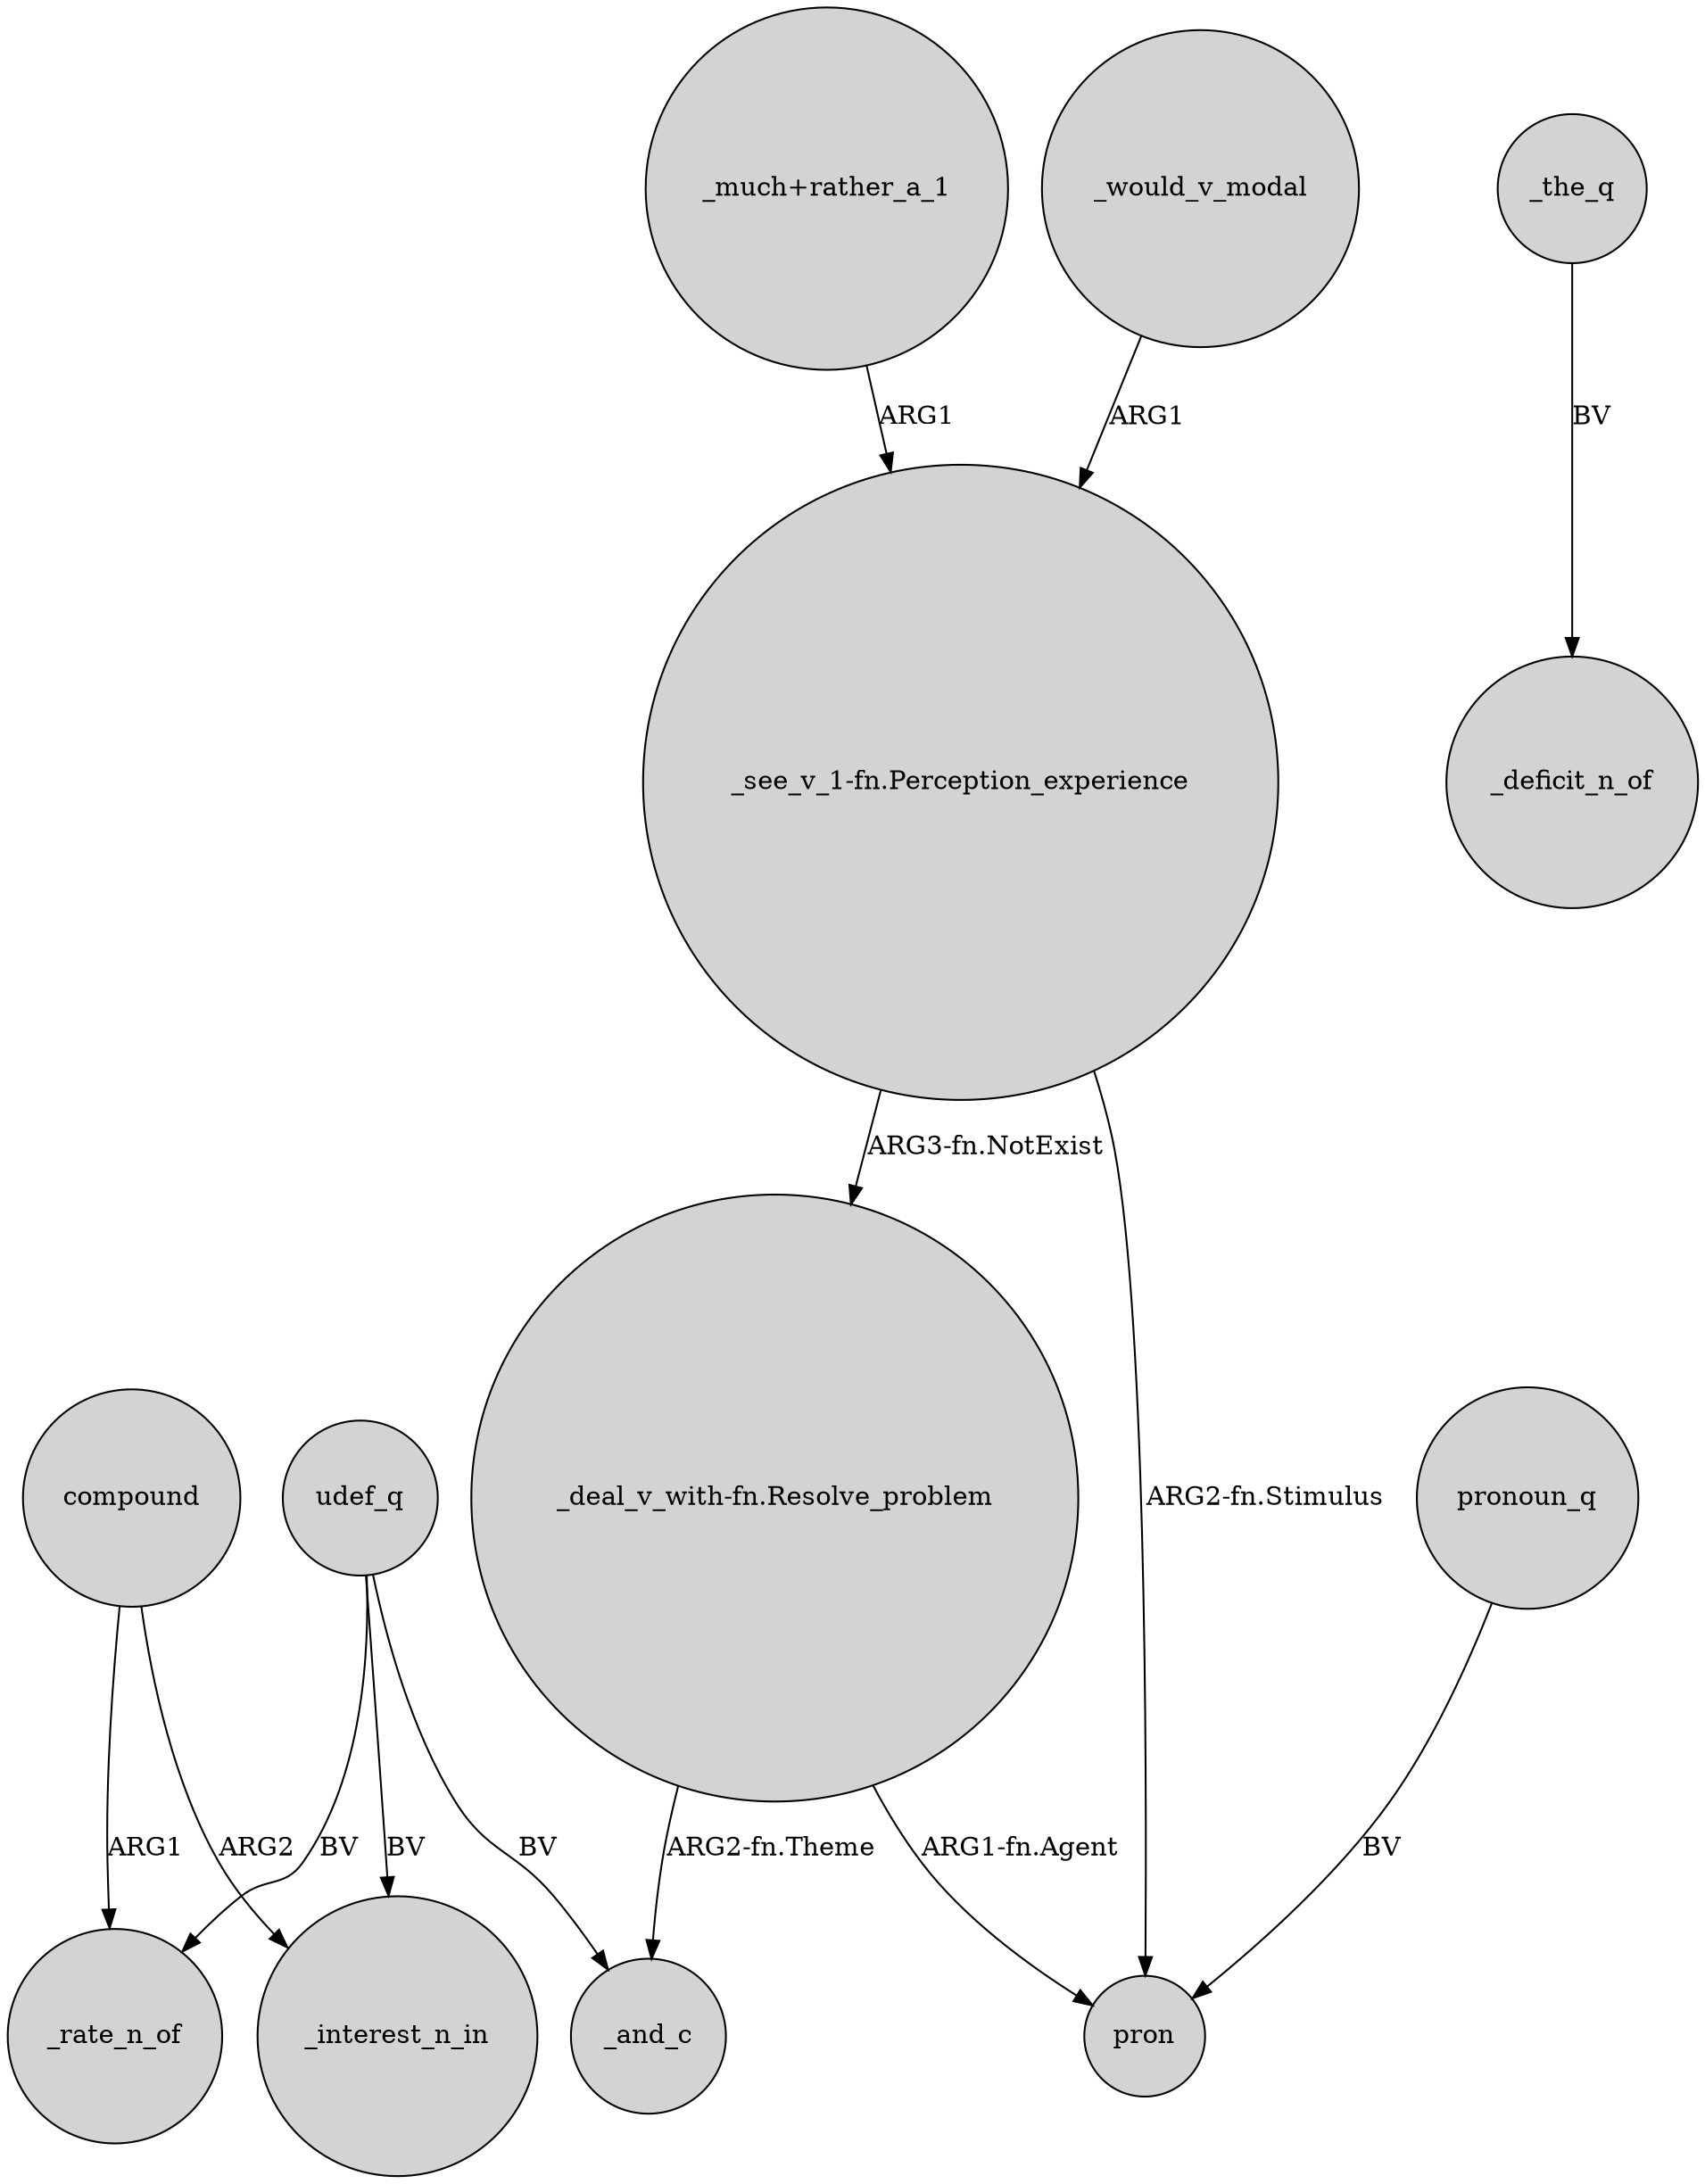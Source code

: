 digraph {
	node [shape=circle style=filled]
	compound -> _rate_n_of [label=ARG1]
	"_see_v_1-fn.Perception_experience" -> pron [label="ARG2-fn.Stimulus"]
	udef_q -> _rate_n_of [label=BV]
	_the_q -> _deficit_n_of [label=BV]
	"_see_v_1-fn.Perception_experience" -> "_deal_v_with-fn.Resolve_problem" [label="ARG3-fn.NotExist"]
	udef_q -> _interest_n_in [label=BV]
	"_much+rather_a_1" -> "_see_v_1-fn.Perception_experience" [label=ARG1]
	"_deal_v_with-fn.Resolve_problem" -> pron [label="ARG1-fn.Agent"]
	udef_q -> _and_c [label=BV]
	"_deal_v_with-fn.Resolve_problem" -> _and_c [label="ARG2-fn.Theme"]
	compound -> _interest_n_in [label=ARG2]
	_would_v_modal -> "_see_v_1-fn.Perception_experience" [label=ARG1]
	pronoun_q -> pron [label=BV]
}
